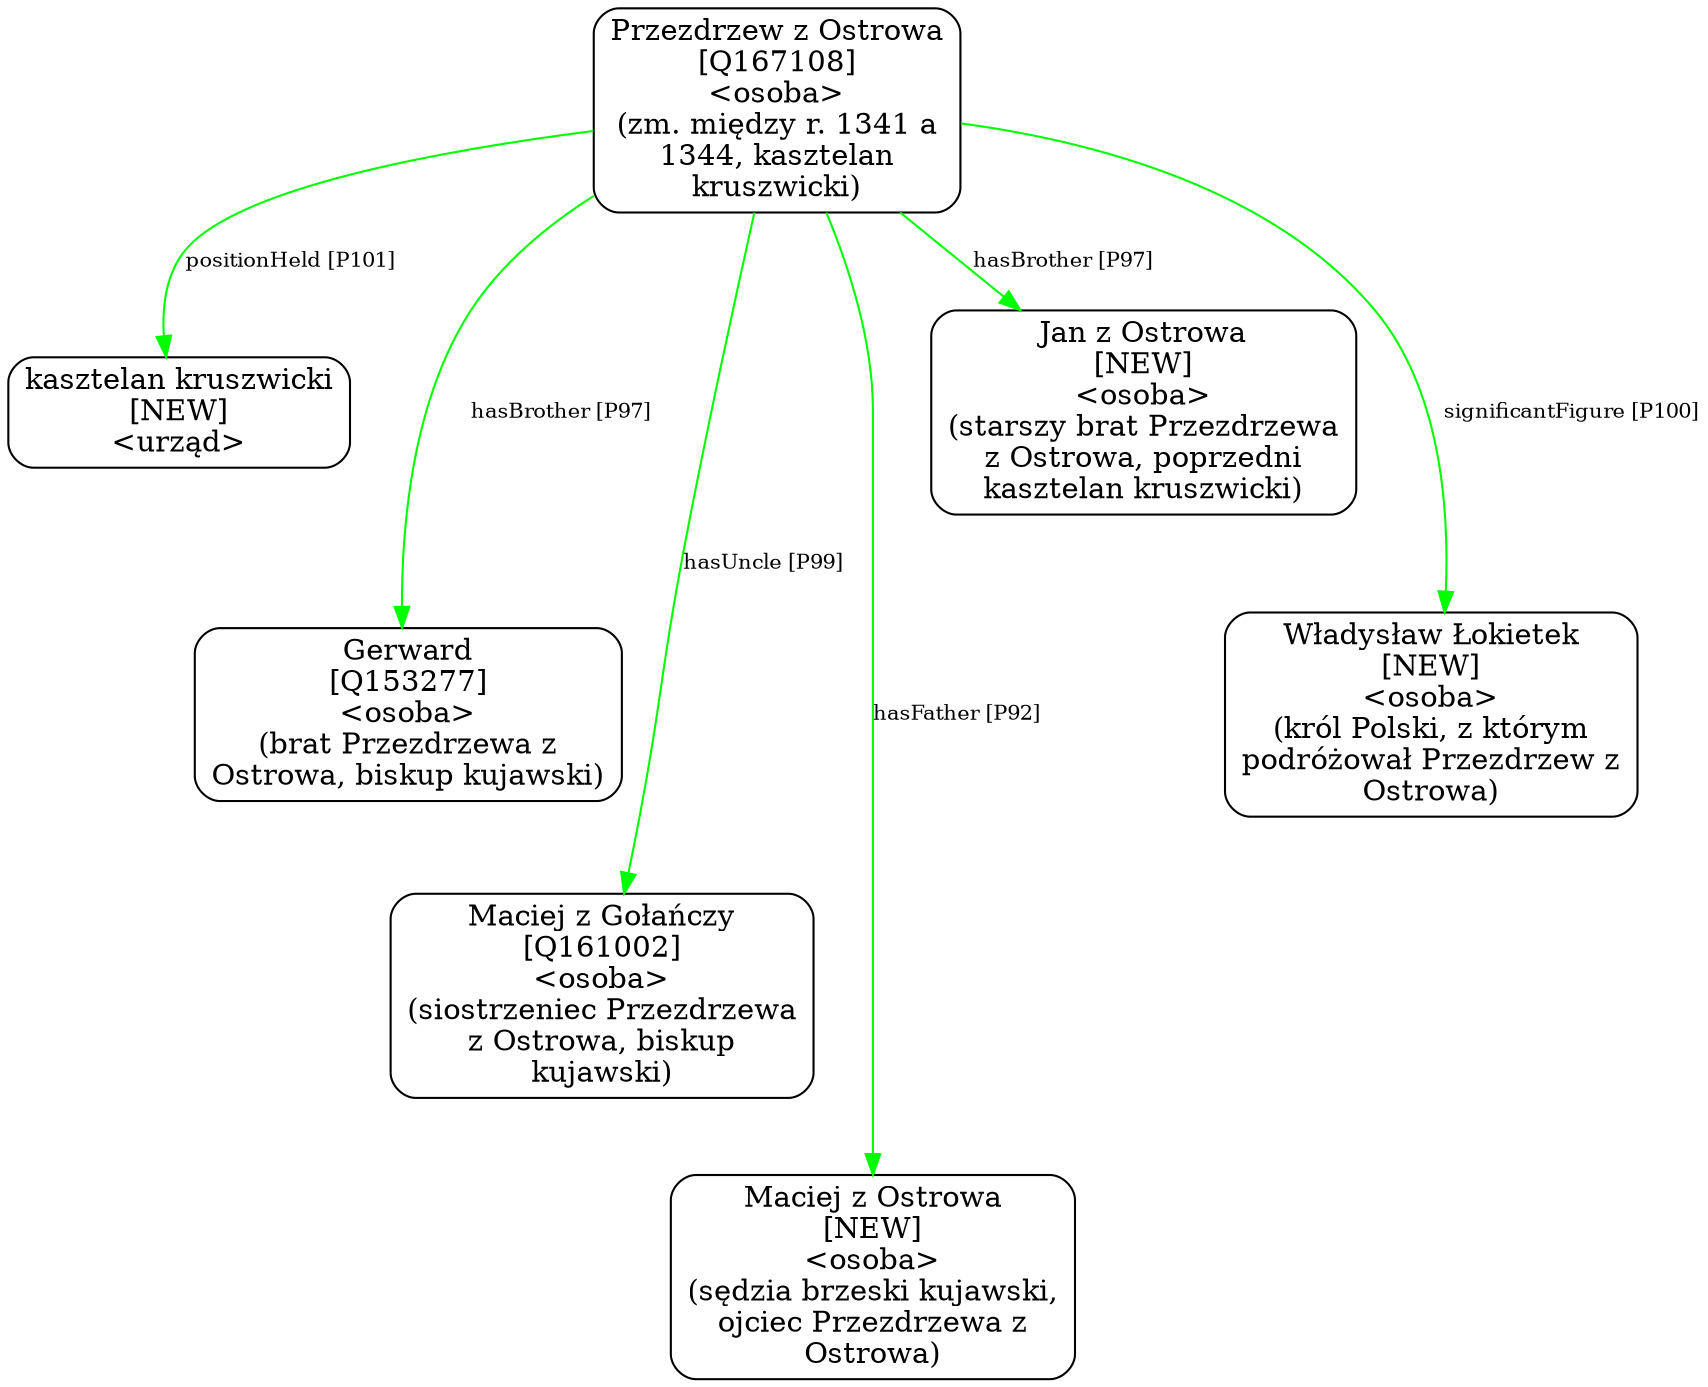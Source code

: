 digraph {
	node [shape=box,
		style=rounded
	];
	edge [fontsize=10];
	"Przezdrzew z Ostrowa
[Q167108]
<osoba>
(zm. między r. 1341 a
1344, kasztelan
kruszwicki)"	[color=black,
		label="Przezdrzew z Ostrowa
[Q167108]
<osoba>
(zm. między r. 1341 a
1344, kasztelan
kruszwicki)"];
	"Przezdrzew z Ostrowa
[Q167108]
<osoba>
(zm. między r. 1341 a
1344, kasztelan
kruszwicki)" -> "kasztelan kruszwicki
[NEW]
<urząd>"	[color=green,
		label="positionHeld [P101]",
		minlen=1];
	"Przezdrzew z Ostrowa
[Q167108]
<osoba>
(zm. między r. 1341 a
1344, kasztelan
kruszwicki)" -> "Gerward
[Q153277]
<osoba>
(brat Przezdrzewa z
Ostrowa, biskup kujawski)"	[color=green,
		label="hasBrother [P97]",
		minlen=2];
	"Przezdrzew z Ostrowa
[Q167108]
<osoba>
(zm. między r. 1341 a
1344, kasztelan
kruszwicki)" -> "Maciej z Gołańczy
[Q161002]
<osoba>
(siostrzeniec Przezdrzewa
z Ostrowa, biskup
kujawski)"	[color=green,
		label="hasUncle [P99]",
		minlen=3];
	"Przezdrzew z Ostrowa
[Q167108]
<osoba>
(zm. między r. 1341 a
1344, kasztelan
kruszwicki)" -> "Maciej z Ostrowa
[NEW]
<osoba>
(sędzia brzeski kujawski,
ojciec Przezdrzewa z
Ostrowa)"	[color=green,
		label="hasFather [P92]",
		minlen=4];
	"Przezdrzew z Ostrowa
[Q167108]
<osoba>
(zm. między r. 1341 a
1344, kasztelan
kruszwicki)" -> "Jan z Ostrowa
[NEW]
<osoba>
(starszy brat Przezdrzewa
z Ostrowa, poprzedni
kasztelan kruszwicki)"	[color=green,
		label="hasBrother [P97]",
		minlen=1];
	"Przezdrzew z Ostrowa
[Q167108]
<osoba>
(zm. między r. 1341 a
1344, kasztelan
kruszwicki)" -> "Władysław Łokietek
[NEW]
<osoba>
(król Polski, z którym
podróżował Przezdrzew z
Ostrowa)"	[color=green,
		label="significantFigure [P100]",
		minlen=2];
}
